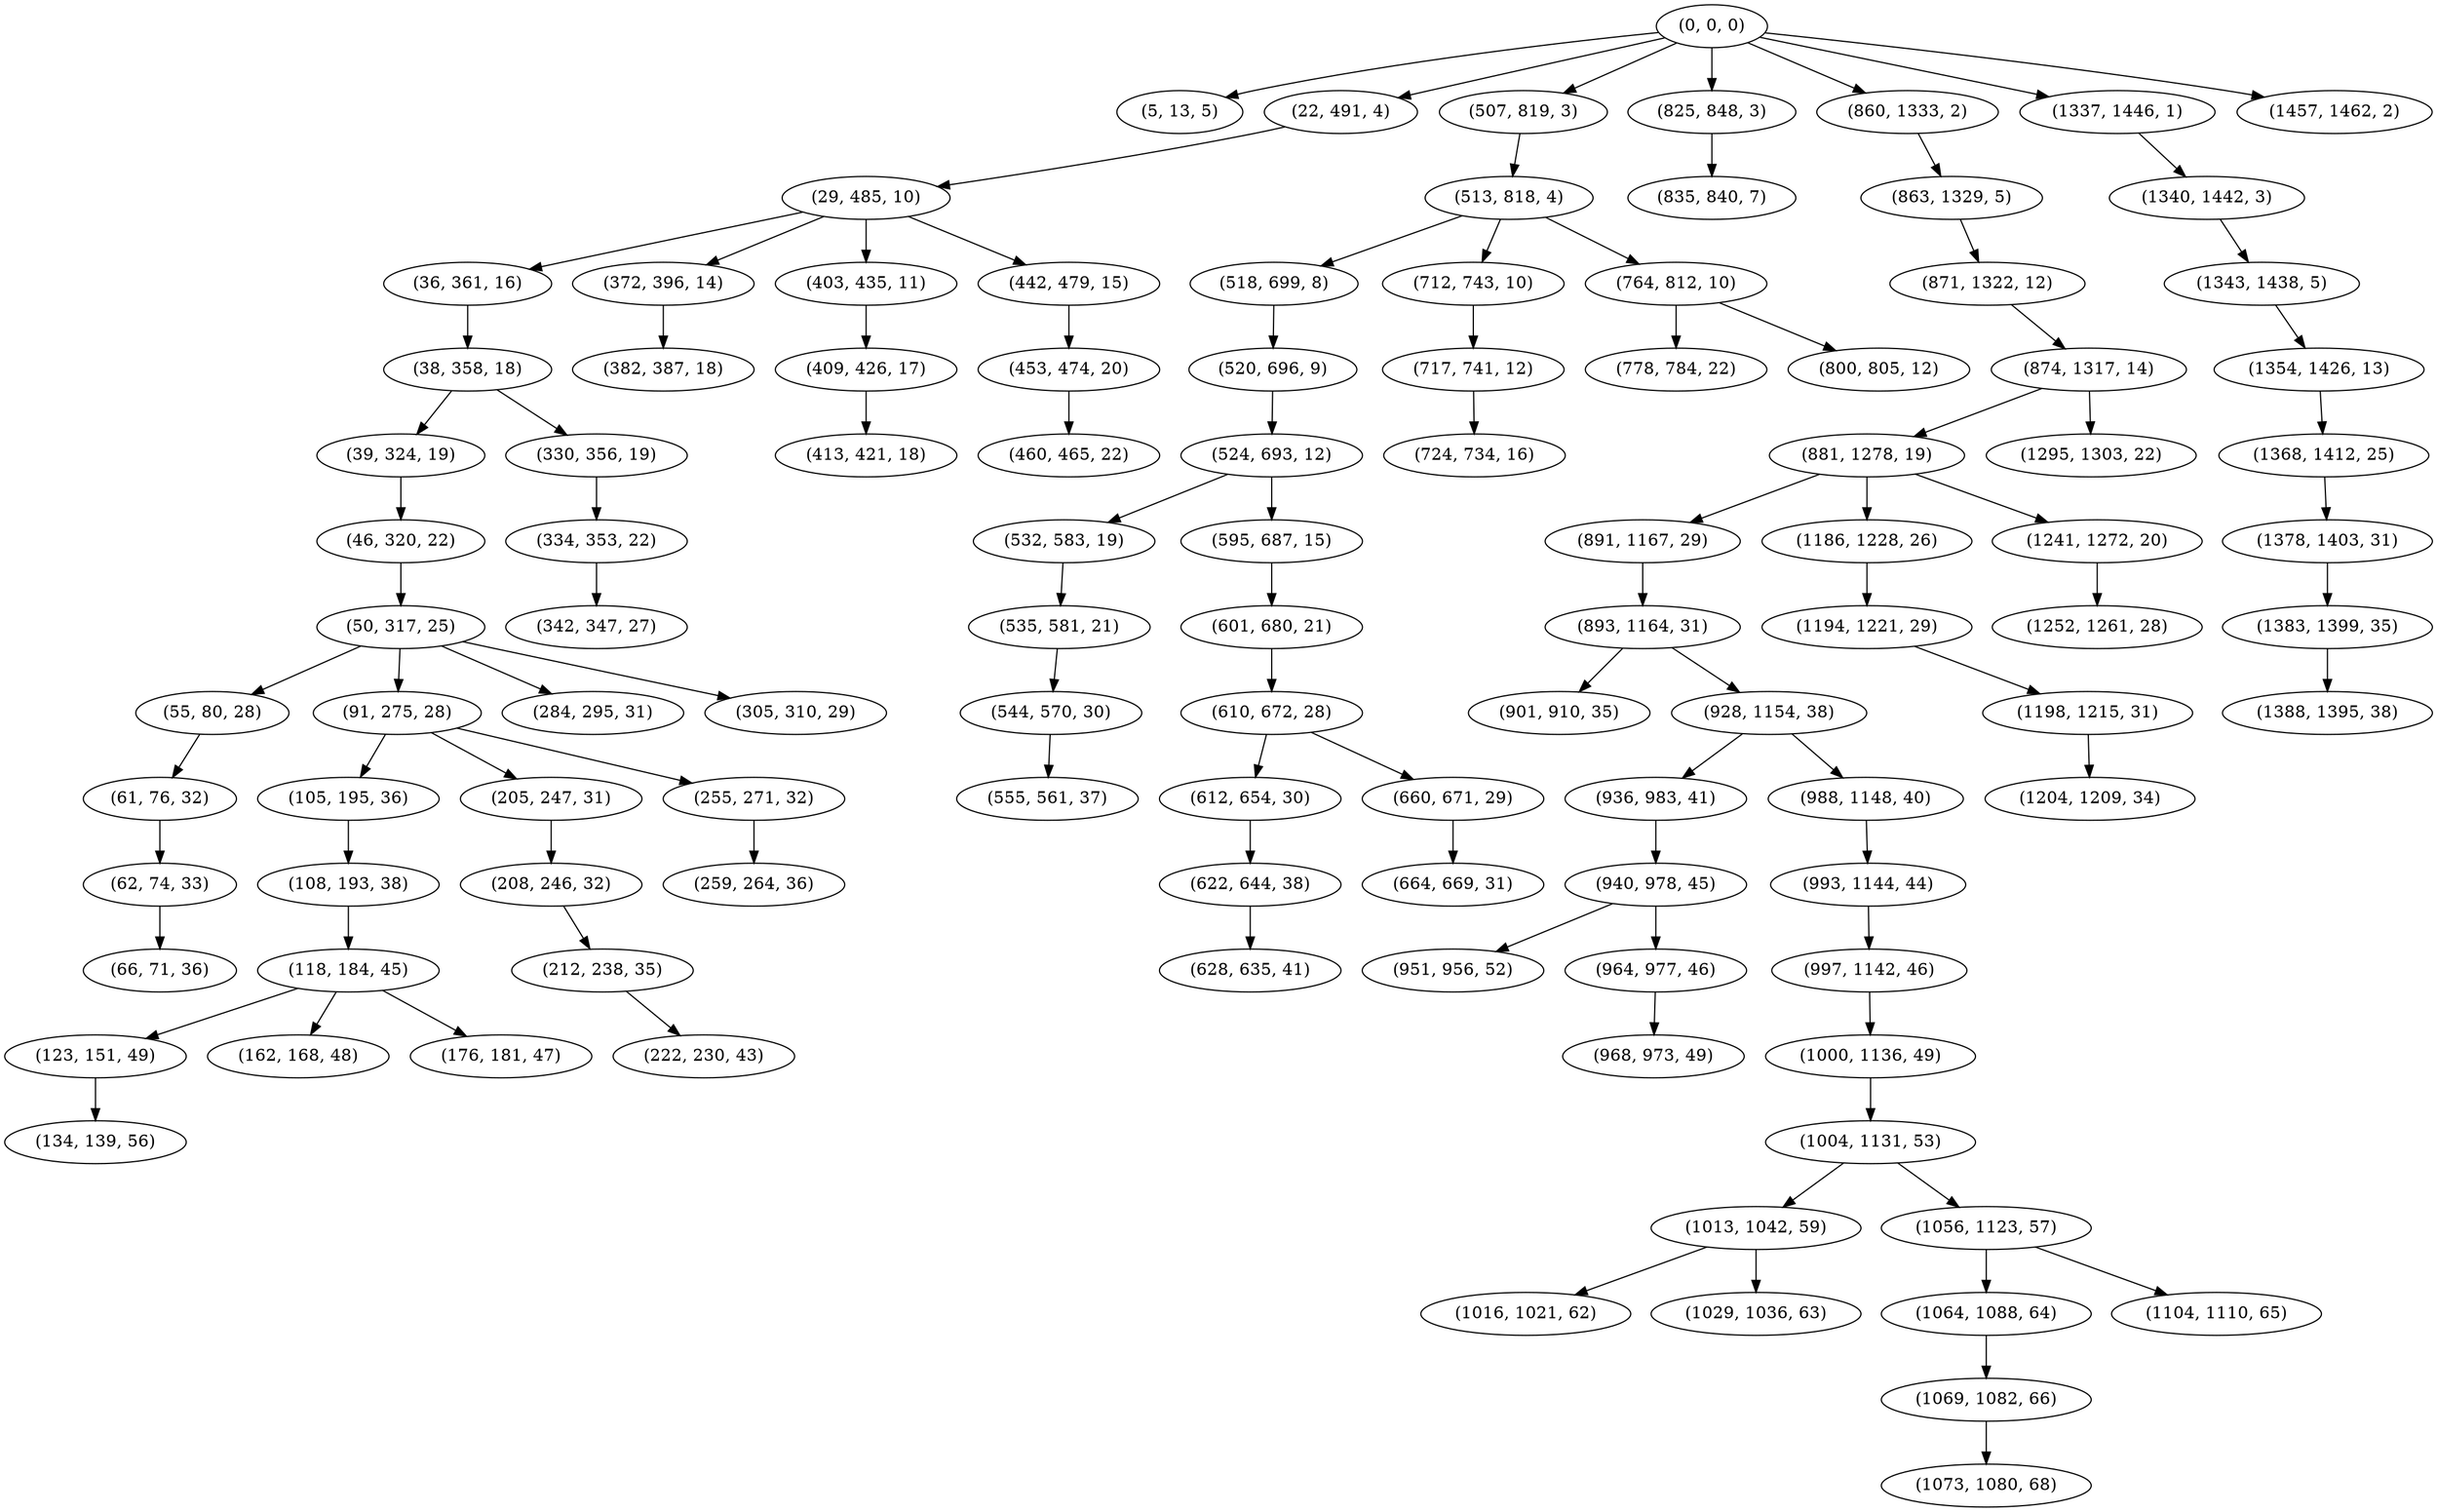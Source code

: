 digraph tree {
    "(0, 0, 0)";
    "(5, 13, 5)";
    "(22, 491, 4)";
    "(29, 485, 10)";
    "(36, 361, 16)";
    "(38, 358, 18)";
    "(39, 324, 19)";
    "(46, 320, 22)";
    "(50, 317, 25)";
    "(55, 80, 28)";
    "(61, 76, 32)";
    "(62, 74, 33)";
    "(66, 71, 36)";
    "(91, 275, 28)";
    "(105, 195, 36)";
    "(108, 193, 38)";
    "(118, 184, 45)";
    "(123, 151, 49)";
    "(134, 139, 56)";
    "(162, 168, 48)";
    "(176, 181, 47)";
    "(205, 247, 31)";
    "(208, 246, 32)";
    "(212, 238, 35)";
    "(222, 230, 43)";
    "(255, 271, 32)";
    "(259, 264, 36)";
    "(284, 295, 31)";
    "(305, 310, 29)";
    "(330, 356, 19)";
    "(334, 353, 22)";
    "(342, 347, 27)";
    "(372, 396, 14)";
    "(382, 387, 18)";
    "(403, 435, 11)";
    "(409, 426, 17)";
    "(413, 421, 18)";
    "(442, 479, 15)";
    "(453, 474, 20)";
    "(460, 465, 22)";
    "(507, 819, 3)";
    "(513, 818, 4)";
    "(518, 699, 8)";
    "(520, 696, 9)";
    "(524, 693, 12)";
    "(532, 583, 19)";
    "(535, 581, 21)";
    "(544, 570, 30)";
    "(555, 561, 37)";
    "(595, 687, 15)";
    "(601, 680, 21)";
    "(610, 672, 28)";
    "(612, 654, 30)";
    "(622, 644, 38)";
    "(628, 635, 41)";
    "(660, 671, 29)";
    "(664, 669, 31)";
    "(712, 743, 10)";
    "(717, 741, 12)";
    "(724, 734, 16)";
    "(764, 812, 10)";
    "(778, 784, 22)";
    "(800, 805, 12)";
    "(825, 848, 3)";
    "(835, 840, 7)";
    "(860, 1333, 2)";
    "(863, 1329, 5)";
    "(871, 1322, 12)";
    "(874, 1317, 14)";
    "(881, 1278, 19)";
    "(891, 1167, 29)";
    "(893, 1164, 31)";
    "(901, 910, 35)";
    "(928, 1154, 38)";
    "(936, 983, 41)";
    "(940, 978, 45)";
    "(951, 956, 52)";
    "(964, 977, 46)";
    "(968, 973, 49)";
    "(988, 1148, 40)";
    "(993, 1144, 44)";
    "(997, 1142, 46)";
    "(1000, 1136, 49)";
    "(1004, 1131, 53)";
    "(1013, 1042, 59)";
    "(1016, 1021, 62)";
    "(1029, 1036, 63)";
    "(1056, 1123, 57)";
    "(1064, 1088, 64)";
    "(1069, 1082, 66)";
    "(1073, 1080, 68)";
    "(1104, 1110, 65)";
    "(1186, 1228, 26)";
    "(1194, 1221, 29)";
    "(1198, 1215, 31)";
    "(1204, 1209, 34)";
    "(1241, 1272, 20)";
    "(1252, 1261, 28)";
    "(1295, 1303, 22)";
    "(1337, 1446, 1)";
    "(1340, 1442, 3)";
    "(1343, 1438, 5)";
    "(1354, 1426, 13)";
    "(1368, 1412, 25)";
    "(1378, 1403, 31)";
    "(1383, 1399, 35)";
    "(1388, 1395, 38)";
    "(1457, 1462, 2)";
    "(0, 0, 0)" -> "(5, 13, 5)";
    "(0, 0, 0)" -> "(22, 491, 4)";
    "(0, 0, 0)" -> "(507, 819, 3)";
    "(0, 0, 0)" -> "(825, 848, 3)";
    "(0, 0, 0)" -> "(860, 1333, 2)";
    "(0, 0, 0)" -> "(1337, 1446, 1)";
    "(0, 0, 0)" -> "(1457, 1462, 2)";
    "(22, 491, 4)" -> "(29, 485, 10)";
    "(29, 485, 10)" -> "(36, 361, 16)";
    "(29, 485, 10)" -> "(372, 396, 14)";
    "(29, 485, 10)" -> "(403, 435, 11)";
    "(29, 485, 10)" -> "(442, 479, 15)";
    "(36, 361, 16)" -> "(38, 358, 18)";
    "(38, 358, 18)" -> "(39, 324, 19)";
    "(38, 358, 18)" -> "(330, 356, 19)";
    "(39, 324, 19)" -> "(46, 320, 22)";
    "(46, 320, 22)" -> "(50, 317, 25)";
    "(50, 317, 25)" -> "(55, 80, 28)";
    "(50, 317, 25)" -> "(91, 275, 28)";
    "(50, 317, 25)" -> "(284, 295, 31)";
    "(50, 317, 25)" -> "(305, 310, 29)";
    "(55, 80, 28)" -> "(61, 76, 32)";
    "(61, 76, 32)" -> "(62, 74, 33)";
    "(62, 74, 33)" -> "(66, 71, 36)";
    "(91, 275, 28)" -> "(105, 195, 36)";
    "(91, 275, 28)" -> "(205, 247, 31)";
    "(91, 275, 28)" -> "(255, 271, 32)";
    "(105, 195, 36)" -> "(108, 193, 38)";
    "(108, 193, 38)" -> "(118, 184, 45)";
    "(118, 184, 45)" -> "(123, 151, 49)";
    "(118, 184, 45)" -> "(162, 168, 48)";
    "(118, 184, 45)" -> "(176, 181, 47)";
    "(123, 151, 49)" -> "(134, 139, 56)";
    "(205, 247, 31)" -> "(208, 246, 32)";
    "(208, 246, 32)" -> "(212, 238, 35)";
    "(212, 238, 35)" -> "(222, 230, 43)";
    "(255, 271, 32)" -> "(259, 264, 36)";
    "(330, 356, 19)" -> "(334, 353, 22)";
    "(334, 353, 22)" -> "(342, 347, 27)";
    "(372, 396, 14)" -> "(382, 387, 18)";
    "(403, 435, 11)" -> "(409, 426, 17)";
    "(409, 426, 17)" -> "(413, 421, 18)";
    "(442, 479, 15)" -> "(453, 474, 20)";
    "(453, 474, 20)" -> "(460, 465, 22)";
    "(507, 819, 3)" -> "(513, 818, 4)";
    "(513, 818, 4)" -> "(518, 699, 8)";
    "(513, 818, 4)" -> "(712, 743, 10)";
    "(513, 818, 4)" -> "(764, 812, 10)";
    "(518, 699, 8)" -> "(520, 696, 9)";
    "(520, 696, 9)" -> "(524, 693, 12)";
    "(524, 693, 12)" -> "(532, 583, 19)";
    "(524, 693, 12)" -> "(595, 687, 15)";
    "(532, 583, 19)" -> "(535, 581, 21)";
    "(535, 581, 21)" -> "(544, 570, 30)";
    "(544, 570, 30)" -> "(555, 561, 37)";
    "(595, 687, 15)" -> "(601, 680, 21)";
    "(601, 680, 21)" -> "(610, 672, 28)";
    "(610, 672, 28)" -> "(612, 654, 30)";
    "(610, 672, 28)" -> "(660, 671, 29)";
    "(612, 654, 30)" -> "(622, 644, 38)";
    "(622, 644, 38)" -> "(628, 635, 41)";
    "(660, 671, 29)" -> "(664, 669, 31)";
    "(712, 743, 10)" -> "(717, 741, 12)";
    "(717, 741, 12)" -> "(724, 734, 16)";
    "(764, 812, 10)" -> "(778, 784, 22)";
    "(764, 812, 10)" -> "(800, 805, 12)";
    "(825, 848, 3)" -> "(835, 840, 7)";
    "(860, 1333, 2)" -> "(863, 1329, 5)";
    "(863, 1329, 5)" -> "(871, 1322, 12)";
    "(871, 1322, 12)" -> "(874, 1317, 14)";
    "(874, 1317, 14)" -> "(881, 1278, 19)";
    "(874, 1317, 14)" -> "(1295, 1303, 22)";
    "(881, 1278, 19)" -> "(891, 1167, 29)";
    "(881, 1278, 19)" -> "(1186, 1228, 26)";
    "(881, 1278, 19)" -> "(1241, 1272, 20)";
    "(891, 1167, 29)" -> "(893, 1164, 31)";
    "(893, 1164, 31)" -> "(901, 910, 35)";
    "(893, 1164, 31)" -> "(928, 1154, 38)";
    "(928, 1154, 38)" -> "(936, 983, 41)";
    "(928, 1154, 38)" -> "(988, 1148, 40)";
    "(936, 983, 41)" -> "(940, 978, 45)";
    "(940, 978, 45)" -> "(951, 956, 52)";
    "(940, 978, 45)" -> "(964, 977, 46)";
    "(964, 977, 46)" -> "(968, 973, 49)";
    "(988, 1148, 40)" -> "(993, 1144, 44)";
    "(993, 1144, 44)" -> "(997, 1142, 46)";
    "(997, 1142, 46)" -> "(1000, 1136, 49)";
    "(1000, 1136, 49)" -> "(1004, 1131, 53)";
    "(1004, 1131, 53)" -> "(1013, 1042, 59)";
    "(1004, 1131, 53)" -> "(1056, 1123, 57)";
    "(1013, 1042, 59)" -> "(1016, 1021, 62)";
    "(1013, 1042, 59)" -> "(1029, 1036, 63)";
    "(1056, 1123, 57)" -> "(1064, 1088, 64)";
    "(1056, 1123, 57)" -> "(1104, 1110, 65)";
    "(1064, 1088, 64)" -> "(1069, 1082, 66)";
    "(1069, 1082, 66)" -> "(1073, 1080, 68)";
    "(1186, 1228, 26)" -> "(1194, 1221, 29)";
    "(1194, 1221, 29)" -> "(1198, 1215, 31)";
    "(1198, 1215, 31)" -> "(1204, 1209, 34)";
    "(1241, 1272, 20)" -> "(1252, 1261, 28)";
    "(1337, 1446, 1)" -> "(1340, 1442, 3)";
    "(1340, 1442, 3)" -> "(1343, 1438, 5)";
    "(1343, 1438, 5)" -> "(1354, 1426, 13)";
    "(1354, 1426, 13)" -> "(1368, 1412, 25)";
    "(1368, 1412, 25)" -> "(1378, 1403, 31)";
    "(1378, 1403, 31)" -> "(1383, 1399, 35)";
    "(1383, 1399, 35)" -> "(1388, 1395, 38)";
}
